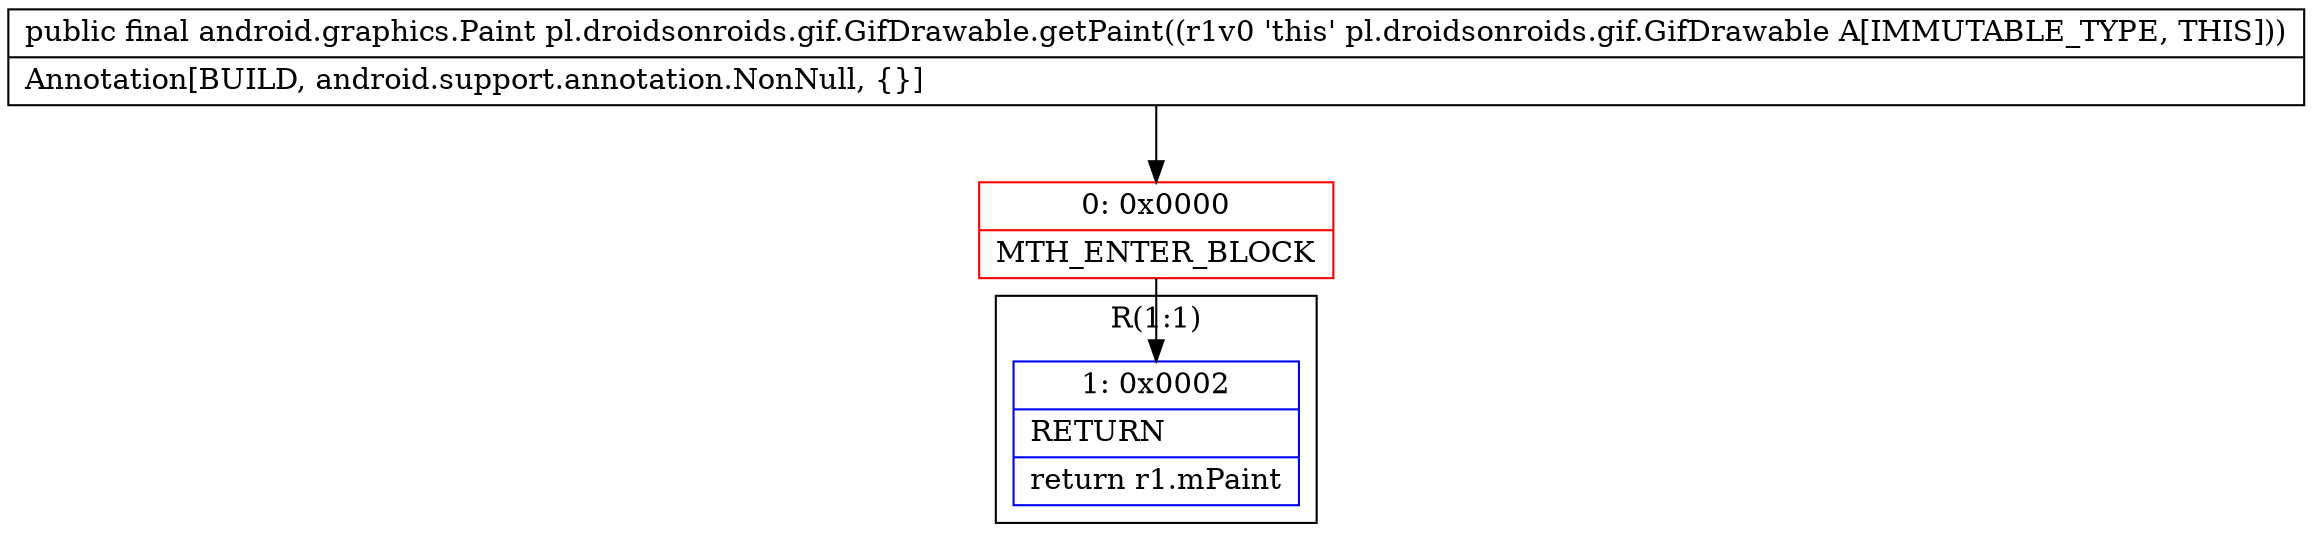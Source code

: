 digraph "CFG forpl.droidsonroids.gif.GifDrawable.getPaint()Landroid\/graphics\/Paint;" {
subgraph cluster_Region_1841568146 {
label = "R(1:1)";
node [shape=record,color=blue];
Node_1 [shape=record,label="{1\:\ 0x0002|RETURN\l|return r1.mPaint\l}"];
}
Node_0 [shape=record,color=red,label="{0\:\ 0x0000|MTH_ENTER_BLOCK\l}"];
MethodNode[shape=record,label="{public final android.graphics.Paint pl.droidsonroids.gif.GifDrawable.getPaint((r1v0 'this' pl.droidsonroids.gif.GifDrawable A[IMMUTABLE_TYPE, THIS]))  | Annotation[BUILD, android.support.annotation.NonNull, \{\}]\l}"];
MethodNode -> Node_0;
Node_0 -> Node_1;
}

